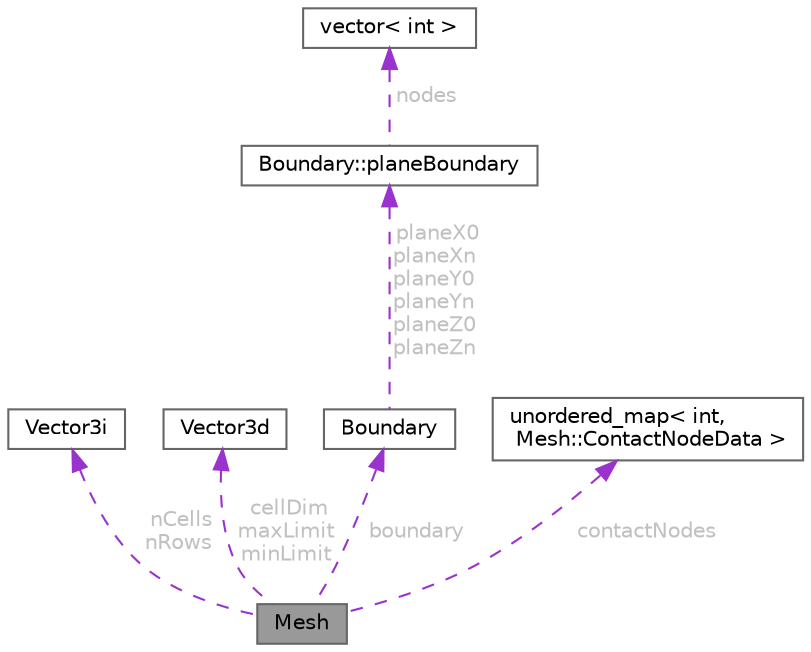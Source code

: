digraph "Mesh"
{
 // LATEX_PDF_SIZE
  bgcolor="transparent";
  edge [fontname=Helvetica,fontsize=10,labelfontname=Helvetica,labelfontsize=10];
  node [fontname=Helvetica,fontsize=10,shape=box,height=0.2,width=0.4];
  Node1 [id="Node000001",label="Mesh",height=0.2,width=0.4,color="gray40", fillcolor="grey60", style="filled", fontcolor="black",tooltip="Class representing a rectangular grid mesh."];
  Node2 -> Node1 [id="edge1_Node000001_Node000002",dir="back",color="darkorchid3",style="dashed",tooltip=" ",label=" nCells\nnRows",fontcolor="grey" ];
  Node2 [id="Node000002",label="Vector3i",height=0.2,width=0.4,color="gray40", fillcolor="white", style="filled",tooltip=" "];
  Node3 -> Node1 [id="edge2_Node000001_Node000003",dir="back",color="darkorchid3",style="dashed",tooltip=" ",label=" cellDim\nmaxLimit\nminLimit",fontcolor="grey" ];
  Node3 [id="Node000003",label="Vector3d",height=0.2,width=0.4,color="gray40", fillcolor="white", style="filled",tooltip=" "];
  Node4 -> Node1 [id="edge3_Node000001_Node000004",dir="back",color="darkorchid3",style="dashed",tooltip=" ",label=" boundary",fontcolor="grey" ];
  Node4 [id="Node000004",label="Boundary",height=0.2,width=0.4,color="gray40", fillcolor="white", style="filled",URL="$classBoundary.html",tooltip="Mesh boundary nodes."];
  Node5 -> Node4 [id="edge4_Node000004_Node000005",dir="back",color="darkorchid3",style="dashed",tooltip=" ",label=" planeX0\nplaneXn\nplaneY0\nplaneYn\nplaneZ0\nplaneZn",fontcolor="grey" ];
  Node5 [id="Node000005",label="Boundary::planeBoundary",height=0.2,width=0.4,color="gray40", fillcolor="white", style="filled",URL="$structBoundary_1_1planeBoundary.html",tooltip="Represents the nodes and the type of restrictions."];
  Node6 -> Node5 [id="edge5_Node000005_Node000006",dir="back",color="darkorchid3",style="dashed",tooltip=" ",label=" nodes",fontcolor="grey" ];
  Node6 [id="Node000006",label="vector\< int \>",height=0.2,width=0.4,color="gray40", fillcolor="white", style="filled",tooltip=" "];
  Node7 -> Node1 [id="edge6_Node000001_Node000007",dir="back",color="darkorchid3",style="dashed",tooltip=" ",label=" contactNodes",fontcolor="grey" ];
  Node7 [id="Node000007",label="unordered_map\< int,\l Mesh::ContactNodeData \>",height=0.2,width=0.4,color="gray40", fillcolor="white", style="filled",tooltip=" "];
}
